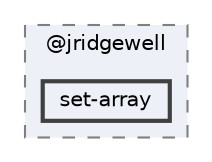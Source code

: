 digraph "pkiclassroomrescheduler/src/main/frontend/node_modules/@jridgewell/set-array"
{
 // LATEX_PDF_SIZE
  bgcolor="transparent";
  edge [fontname=Helvetica,fontsize=10,labelfontname=Helvetica,labelfontsize=10];
  node [fontname=Helvetica,fontsize=10,shape=box,height=0.2,width=0.4];
  compound=true
  subgraph clusterdir_f70693803f4b14680b0221a72085aae5 {
    graph [ bgcolor="#edf0f7", pencolor="grey50", label="@jridgewell", fontname=Helvetica,fontsize=10 style="filled,dashed", URL="dir_f70693803f4b14680b0221a72085aae5.html",tooltip=""]
  dir_0c29df4c2737d2a8abced0d2bc906cd3 [label="set-array", fillcolor="#edf0f7", color="grey25", style="filled,bold", URL="dir_0c29df4c2737d2a8abced0d2bc906cd3.html",tooltip=""];
  }
}

